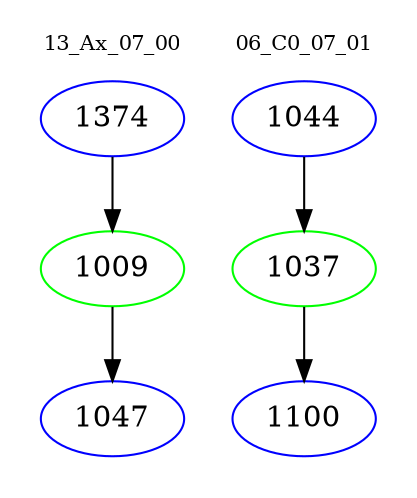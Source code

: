 digraph{
subgraph cluster_0 {
color = white
label = "13_Ax_07_00";
fontsize=10;
T0_1374 [label="1374", color="blue"]
T0_1374 -> T0_1009 [color="black"]
T0_1009 [label="1009", color="green"]
T0_1009 -> T0_1047 [color="black"]
T0_1047 [label="1047", color="blue"]
}
subgraph cluster_1 {
color = white
label = "06_C0_07_01";
fontsize=10;
T1_1044 [label="1044", color="blue"]
T1_1044 -> T1_1037 [color="black"]
T1_1037 [label="1037", color="green"]
T1_1037 -> T1_1100 [color="black"]
T1_1100 [label="1100", color="blue"]
}
}
